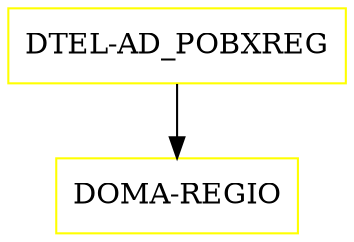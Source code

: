 digraph G {
  "DTEL-AD_POBXREG" [shape=box,color=yellow];
  "DOMA-REGIO" [shape=box,color=yellow,URL="./DOMA_REGIO.html"];
  "DTEL-AD_POBXREG" -> "DOMA-REGIO";
}
